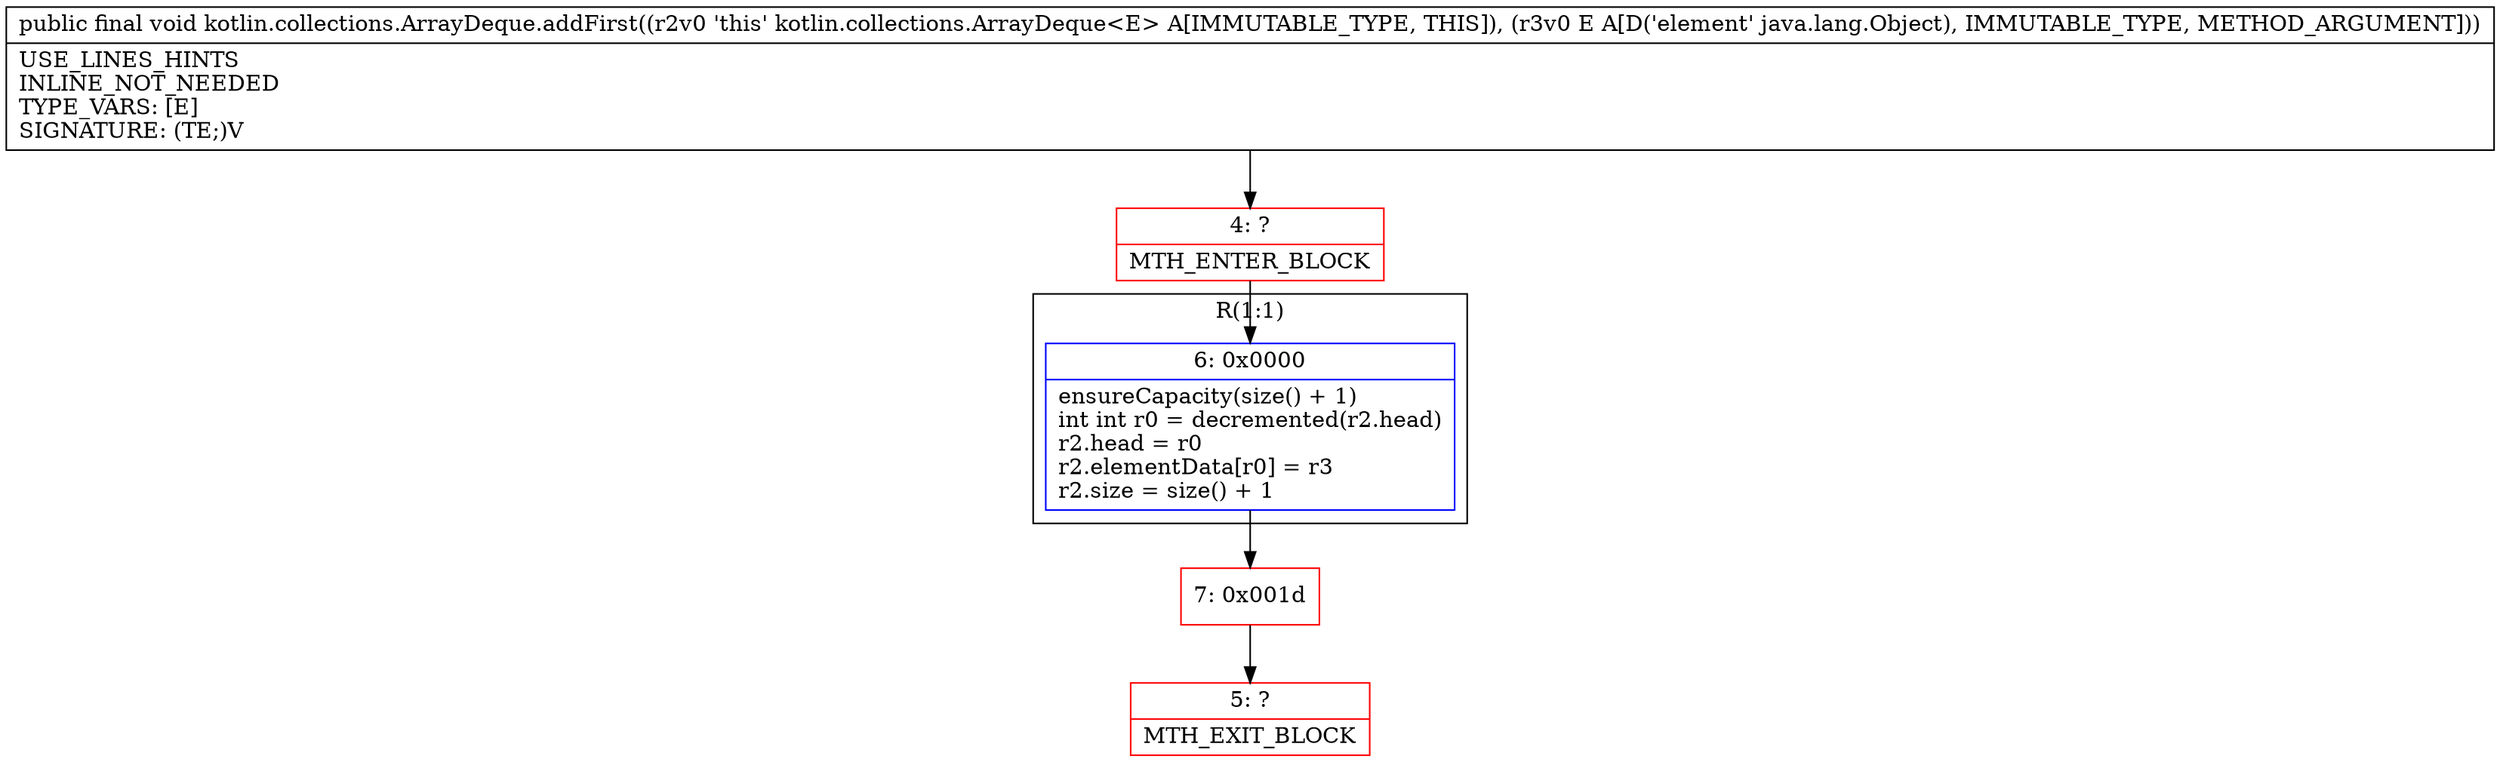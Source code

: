 digraph "CFG forkotlin.collections.ArrayDeque.addFirst(Ljava\/lang\/Object;)V" {
subgraph cluster_Region_727711220 {
label = "R(1:1)";
node [shape=record,color=blue];
Node_6 [shape=record,label="{6\:\ 0x0000|ensureCapacity(size() + 1)\lint int r0 = decremented(r2.head)\lr2.head = r0\lr2.elementData[r0] = r3\lr2.size = size() + 1\l}"];
}
Node_4 [shape=record,color=red,label="{4\:\ ?|MTH_ENTER_BLOCK\l}"];
Node_7 [shape=record,color=red,label="{7\:\ 0x001d}"];
Node_5 [shape=record,color=red,label="{5\:\ ?|MTH_EXIT_BLOCK\l}"];
MethodNode[shape=record,label="{public final void kotlin.collections.ArrayDeque.addFirst((r2v0 'this' kotlin.collections.ArrayDeque\<E\> A[IMMUTABLE_TYPE, THIS]), (r3v0 E A[D('element' java.lang.Object), IMMUTABLE_TYPE, METHOD_ARGUMENT]))  | USE_LINES_HINTS\lINLINE_NOT_NEEDED\lTYPE_VARS: [E]\lSIGNATURE: (TE;)V\l}"];
MethodNode -> Node_4;Node_6 -> Node_7;
Node_4 -> Node_6;
Node_7 -> Node_5;
}

